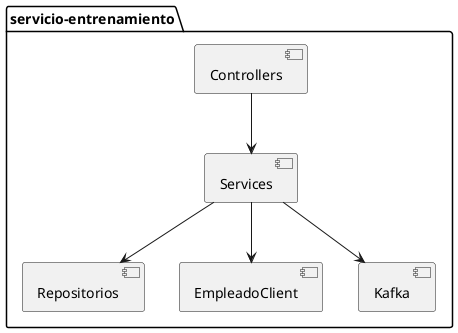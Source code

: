 @startuml
package "servicio-entrenamiento" {
  [Controllers] --> [Services]
  [Services] --> [Repositorios]
  [Services] --> [EmpleadoClient]
  [Services] --> [Kafka]
}
@enduml
